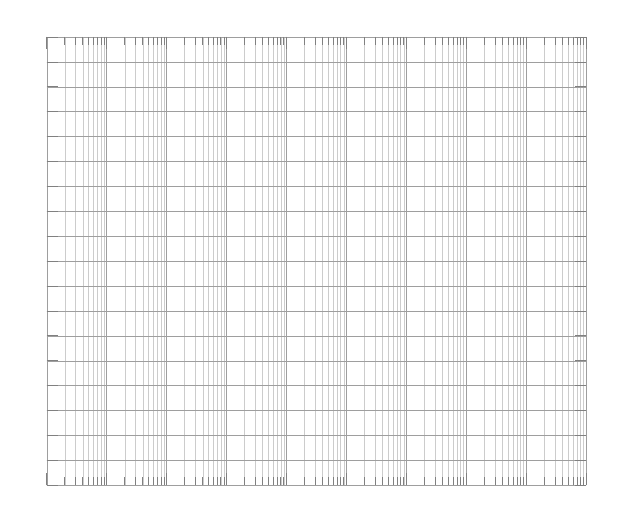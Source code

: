 \begin{tikzpicture}
    \begin{axis}[
        axis line style={draw=none},                        %% remove axis lines
        % axis x line*=bottom, % axis y line*=left,         %% sets axis line 
        ytick distance={5},                                 %% sets distance between horizontal line of 5 units
        xmode=log,
        xmin=1e-2, xmax=1e7,
        ymin=-40, ymax=50,
        grid=both,
        major grid style={line width=.12pt, black!38},
        minor grid style={line width=.12pt, black!20},      
        yticklabel=\empty, xticklabel=\empty,               %% remove x and y labels
    ]
    \end{axis}
\end{tikzpicture} 
